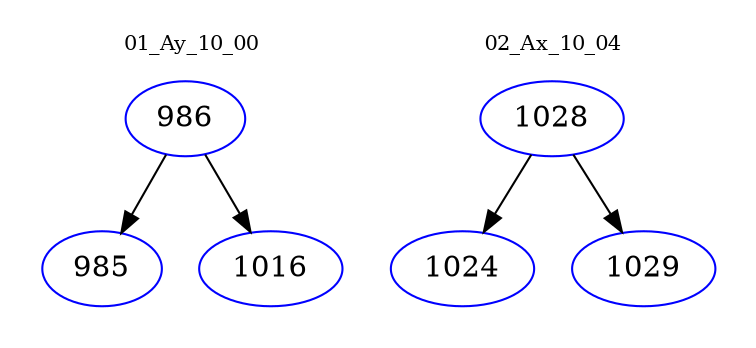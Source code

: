 digraph{
subgraph cluster_0 {
color = white
label = "01_Ay_10_00";
fontsize=10;
T0_986 [label="986", color="blue"]
T0_986 -> T0_985 [color="black"]
T0_985 [label="985", color="blue"]
T0_986 -> T0_1016 [color="black"]
T0_1016 [label="1016", color="blue"]
}
subgraph cluster_1 {
color = white
label = "02_Ax_10_04";
fontsize=10;
T1_1028 [label="1028", color="blue"]
T1_1028 -> T1_1024 [color="black"]
T1_1024 [label="1024", color="blue"]
T1_1028 -> T1_1029 [color="black"]
T1_1029 [label="1029", color="blue"]
}
}
